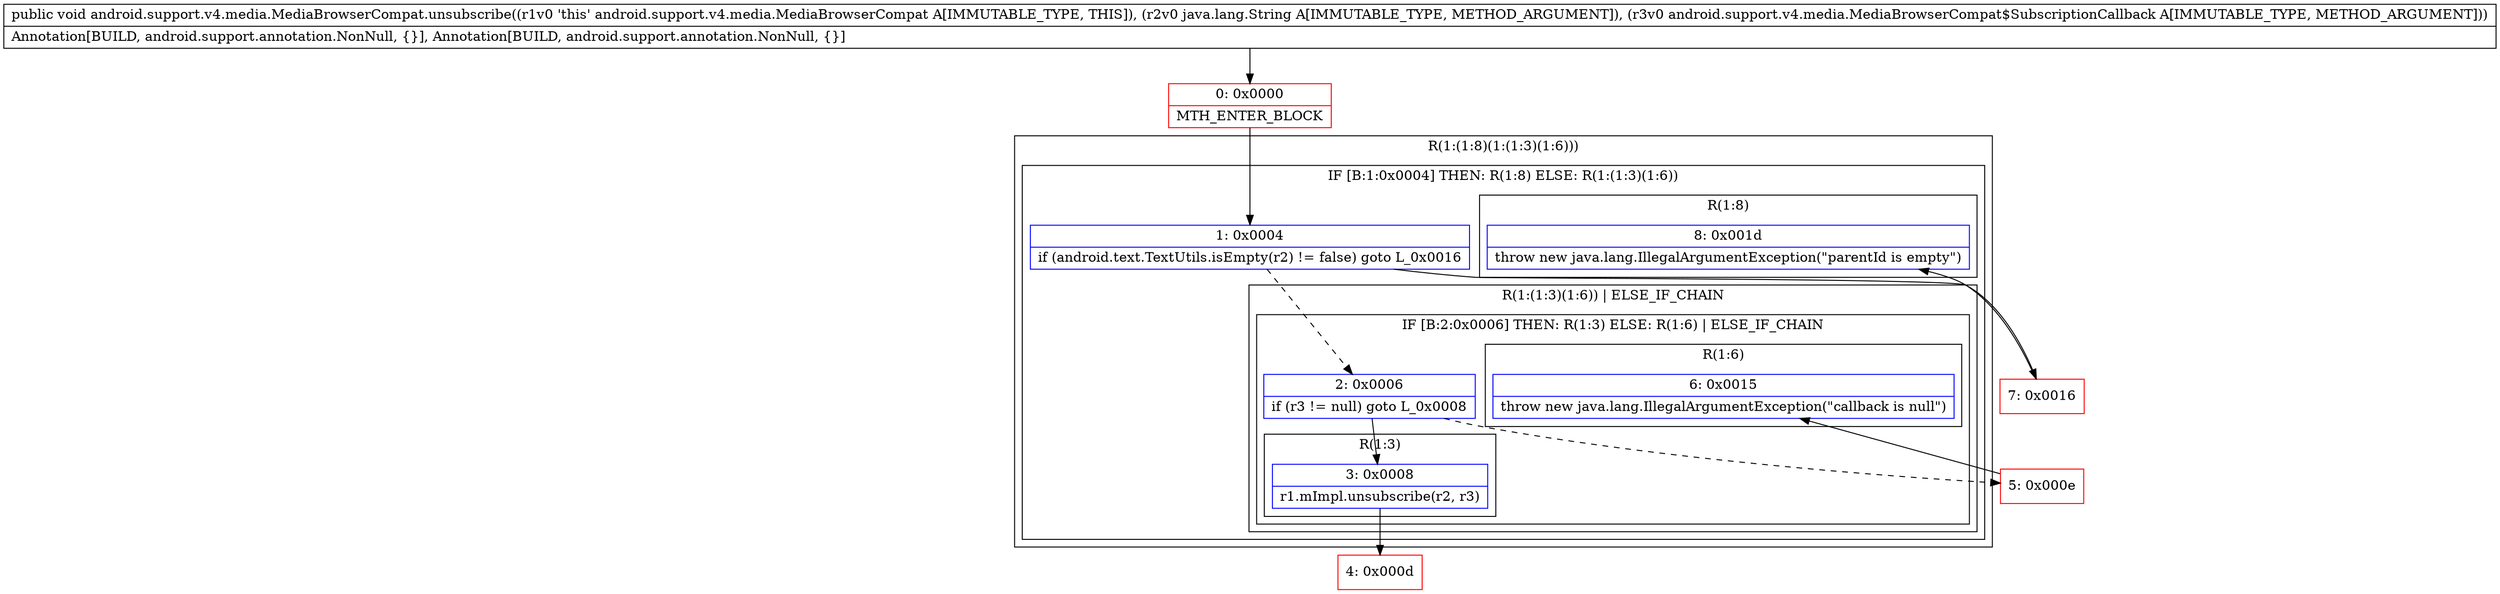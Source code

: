 digraph "CFG forandroid.support.v4.media.MediaBrowserCompat.unsubscribe(Ljava\/lang\/String;Landroid\/support\/v4\/media\/MediaBrowserCompat$SubscriptionCallback;)V" {
subgraph cluster_Region_1435254926 {
label = "R(1:(1:8)(1:(1:3)(1:6)))";
node [shape=record,color=blue];
subgraph cluster_IfRegion_574666249 {
label = "IF [B:1:0x0004] THEN: R(1:8) ELSE: R(1:(1:3)(1:6))";
node [shape=record,color=blue];
Node_1 [shape=record,label="{1\:\ 0x0004|if (android.text.TextUtils.isEmpty(r2) != false) goto L_0x0016\l}"];
subgraph cluster_Region_796518138 {
label = "R(1:8)";
node [shape=record,color=blue];
Node_8 [shape=record,label="{8\:\ 0x001d|throw new java.lang.IllegalArgumentException(\"parentId is empty\")\l}"];
}
subgraph cluster_Region_578960162 {
label = "R(1:(1:3)(1:6)) | ELSE_IF_CHAIN\l";
node [shape=record,color=blue];
subgraph cluster_IfRegion_364742604 {
label = "IF [B:2:0x0006] THEN: R(1:3) ELSE: R(1:6) | ELSE_IF_CHAIN\l";
node [shape=record,color=blue];
Node_2 [shape=record,label="{2\:\ 0x0006|if (r3 != null) goto L_0x0008\l}"];
subgraph cluster_Region_845847436 {
label = "R(1:3)";
node [shape=record,color=blue];
Node_3 [shape=record,label="{3\:\ 0x0008|r1.mImpl.unsubscribe(r2, r3)\l}"];
}
subgraph cluster_Region_1388639501 {
label = "R(1:6)";
node [shape=record,color=blue];
Node_6 [shape=record,label="{6\:\ 0x0015|throw new java.lang.IllegalArgumentException(\"callback is null\")\l}"];
}
}
}
}
}
Node_0 [shape=record,color=red,label="{0\:\ 0x0000|MTH_ENTER_BLOCK\l}"];
Node_4 [shape=record,color=red,label="{4\:\ 0x000d}"];
Node_5 [shape=record,color=red,label="{5\:\ 0x000e}"];
Node_7 [shape=record,color=red,label="{7\:\ 0x0016}"];
MethodNode[shape=record,label="{public void android.support.v4.media.MediaBrowserCompat.unsubscribe((r1v0 'this' android.support.v4.media.MediaBrowserCompat A[IMMUTABLE_TYPE, THIS]), (r2v0 java.lang.String A[IMMUTABLE_TYPE, METHOD_ARGUMENT]), (r3v0 android.support.v4.media.MediaBrowserCompat$SubscriptionCallback A[IMMUTABLE_TYPE, METHOD_ARGUMENT]))  | Annotation[BUILD, android.support.annotation.NonNull, \{\}], Annotation[BUILD, android.support.annotation.NonNull, \{\}]\l}"];
MethodNode -> Node_0;
Node_1 -> Node_2[style=dashed];
Node_1 -> Node_7;
Node_2 -> Node_3;
Node_2 -> Node_5[style=dashed];
Node_3 -> Node_4;
Node_0 -> Node_1;
Node_5 -> Node_6;
Node_7 -> Node_8;
}

